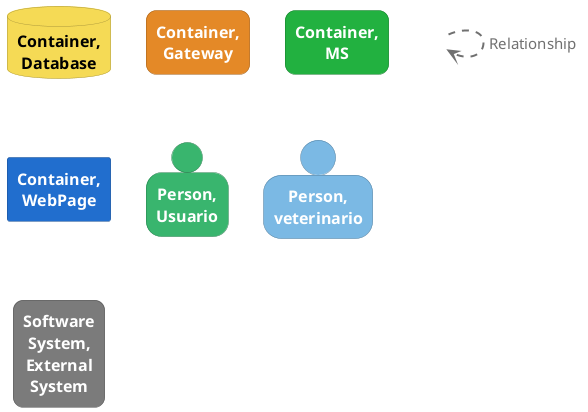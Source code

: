 @startuml
set separator none

skinparam {
  shadowing false
  arrowFontSize 15
  defaultTextAlignment center
  wrapWidth 100
  maxMessageSize 100
}
hide stereotype

skinparam rectangle<<_transparent>> {
  BorderColor transparent
  BackgroundColor transparent
  FontColor transparent
}

skinparam database<<1>> {
  BackgroundColor #f5da55
  FontColor #000000
  BorderColor #ab983b
}
database "==Container, Database" <<1>>

skinparam rectangle<<2>> {
  BackgroundColor #e48927
  FontColor #ffffff
  BorderColor #9f5f1b
  roundCorner 20
}
rectangle "==Container, Gateway" <<2>>

skinparam rectangle<<3>> {
  BackgroundColor #22b140
  FontColor #ffffff
  BorderColor #177b2c
  roundCorner 20
}
rectangle "==Container, MS" <<3>>

skinparam rectangle<<4>> {
  BackgroundColor #216ece
  FontColor #ffffff
  BorderColor #174d90
}
rectangle "==Container, WebPage" <<4>>

skinparam person<<5>> {
  BackgroundColor #39b56e
  FontColor #ffffff
  BorderColor #277e4d
}
person "==Person, Usuario" <<5>>

skinparam person<<6>> {
  BackgroundColor #7bb9e4
  FontColor #ffffff
  BorderColor #56819f
}
person "==Person, veterinario" <<6>>

skinparam rectangle<<7>> {
  BackgroundColor #7b7b7b
  FontColor #ffffff
  BorderColor #565656
  roundCorner 20
}
rectangle "==Software System, External System" <<7>>

rectangle "." <<_transparent>> as 8
8 .[#707070,thickness=2].> 8 : "<color:#707070>Relationship"


@enduml